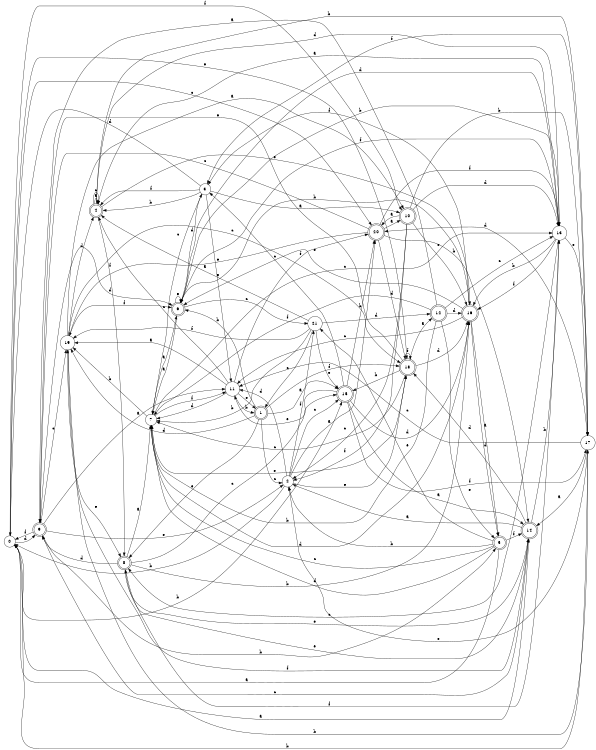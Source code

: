 digraph n18_2 {
__start0 [label="" shape="none"];

rankdir=LR;
size="8,5";

s0 [style="filled", color="black", fillcolor="white" shape="circle", label="0"];
s1 [style="rounded,filled", color="black", fillcolor="white" shape="doublecircle", label="1"];
s2 [style="filled", color="black", fillcolor="white" shape="circle", label="2"];
s3 [style="filled", color="black", fillcolor="white" shape="circle", label="3"];
s4 [style="rounded,filled", color="black", fillcolor="white" shape="doublecircle", label="4"];
s5 [style="rounded,filled", color="black", fillcolor="white" shape="doublecircle", label="5"];
s6 [style="rounded,filled", color="black", fillcolor="white" shape="doublecircle", label="6"];
s7 [style="filled", color="black", fillcolor="white" shape="circle", label="7"];
s8 [style="rounded,filled", color="black", fillcolor="white" shape="doublecircle", label="8"];
s9 [style="rounded,filled", color="black", fillcolor="white" shape="doublecircle", label="9"];
s10 [style="rounded,filled", color="black", fillcolor="white" shape="doublecircle", label="10"];
s11 [style="filled", color="black", fillcolor="white" shape="circle", label="11"];
s12 [style="rounded,filled", color="black", fillcolor="white" shape="doublecircle", label="12"];
s13 [style="filled", color="black", fillcolor="white" shape="circle", label="13"];
s14 [style="rounded,filled", color="black", fillcolor="white" shape="doublecircle", label="14"];
s15 [style="rounded,filled", color="black", fillcolor="white" shape="doublecircle", label="15"];
s16 [style="rounded,filled", color="black", fillcolor="white" shape="doublecircle", label="16"];
s17 [style="filled", color="black", fillcolor="white" shape="circle", label="17"];
s18 [style="rounded,filled", color="black", fillcolor="white" shape="doublecircle", label="18"];
s19 [style="filled", color="black", fillcolor="white" shape="circle", label="19"];
s20 [style="rounded,filled", color="black", fillcolor="white" shape="doublecircle", label="20"];
s21 [style="filled", color="black", fillcolor="white" shape="circle", label="21"];
s0 -> s14 [label="a"];
s0 -> s15 [label="b"];
s0 -> s20 [label="c"];
s0 -> s9 [label="d"];
s0 -> s18 [label="e"];
s0 -> s10 [label="f"];
s1 -> s15 [label="a"];
s1 -> s6 [label="b"];
s1 -> s2 [label="c"];
s1 -> s19 [label="d"];
s1 -> s8 [label="e"];
s1 -> s18 [label="f"];
s2 -> s20 [label="a"];
s2 -> s0 [label="b"];
s2 -> s15 [label="c"];
s2 -> s11 [label="d"];
s2 -> s18 [label="e"];
s2 -> s21 [label="f"];
s3 -> s10 [label="a"];
s3 -> s4 [label="b"];
s3 -> s7 [label="c"];
s3 -> s0 [label="d"];
s3 -> s11 [label="e"];
s3 -> s4 [label="f"];
s4 -> s4 [label="a"];
s4 -> s17 [label="b"];
s4 -> s4 [label="c"];
s4 -> s13 [label="d"];
s4 -> s16 [label="e"];
s4 -> s8 [label="f"];
s5 -> s0 [label="a"];
s5 -> s2 [label="b"];
s5 -> s7 [label="c"];
s5 -> s7 [label="d"];
s5 -> s21 [label="e"];
s5 -> s14 [label="f"];
s6 -> s7 [label="a"];
s6 -> s13 [label="b"];
s6 -> s21 [label="c"];
s6 -> s3 [label="d"];
s6 -> s6 [label="e"];
s6 -> s13 [label="f"];
s7 -> s6 [label="a"];
s7 -> s19 [label="b"];
s7 -> s13 [label="c"];
s7 -> s16 [label="d"];
s7 -> s18 [label="e"];
s7 -> s11 [label="f"];
s8 -> s7 [label="a"];
s8 -> s16 [label="b"];
s8 -> s15 [label="c"];
s8 -> s9 [label="d"];
s8 -> s14 [label="e"];
s8 -> s13 [label="f"];
s9 -> s11 [label="a"];
s9 -> s5 [label="b"];
s9 -> s19 [label="c"];
s9 -> s6 [label="d"];
s9 -> s2 [label="e"];
s9 -> s0 [label="f"];
s10 -> s20 [label="a"];
s10 -> s17 [label="b"];
s10 -> s2 [label="c"];
s10 -> s13 [label="d"];
s10 -> s16 [label="e"];
s10 -> s2 [label="f"];
s11 -> s19 [label="a"];
s11 -> s1 [label="b"];
s11 -> s4 [label="c"];
s11 -> s7 [label="d"];
s11 -> s1 [label="e"];
s11 -> s20 [label="f"];
s12 -> s9 [label="a"];
s12 -> s7 [label="b"];
s12 -> s13 [label="c"];
s12 -> s16 [label="d"];
s12 -> s5 [label="e"];
s12 -> s7 [label="f"];
s13 -> s4 [label="a"];
s13 -> s16 [label="b"];
s13 -> s8 [label="c"];
s13 -> s6 [label="d"];
s13 -> s17 [label="e"];
s13 -> s16 [label="f"];
s14 -> s2 [label="a"];
s14 -> s13 [label="b"];
s14 -> s9 [label="c"];
s14 -> s18 [label="d"];
s14 -> s8 [label="e"];
s14 -> s19 [label="f"];
s15 -> s14 [label="a"];
s15 -> s20 [label="b"];
s15 -> s3 [label="c"];
s15 -> s16 [label="d"];
s15 -> s11 [label="e"];
s15 -> s17 [label="f"];
s16 -> s5 [label="a"];
s16 -> s6 [label="b"];
s16 -> s11 [label="c"];
s16 -> s5 [label="d"];
s16 -> s6 [label="e"];
s16 -> s3 [label="f"];
s17 -> s14 [label="a"];
s17 -> s0 [label="b"];
s17 -> s11 [label="c"];
s17 -> s20 [label="d"];
s17 -> s2 [label="e"];
s17 -> s3 [label="f"];
s18 -> s12 [label="a"];
s18 -> s15 [label="b"];
s18 -> s7 [label="c"];
s18 -> s16 [label="d"];
s18 -> s9 [label="e"];
s18 -> s18 [label="f"];
s19 -> s10 [label="a"];
s19 -> s17 [label="b"];
s19 -> s18 [label="c"];
s19 -> s4 [label="d"];
s19 -> s8 [label="e"];
s19 -> s6 [label="f"];
s20 -> s10 [label="a"];
s20 -> s14 [label="b"];
s20 -> s9 [label="c"];
s20 -> s18 [label="d"];
s20 -> s19 [label="e"];
s20 -> s13 [label="f"];
s21 -> s4 [label="a"];
s21 -> s7 [label="b"];
s21 -> s1 [label="c"];
s21 -> s12 [label="d"];
s21 -> s15 [label="e"];
s21 -> s19 [label="f"];

}